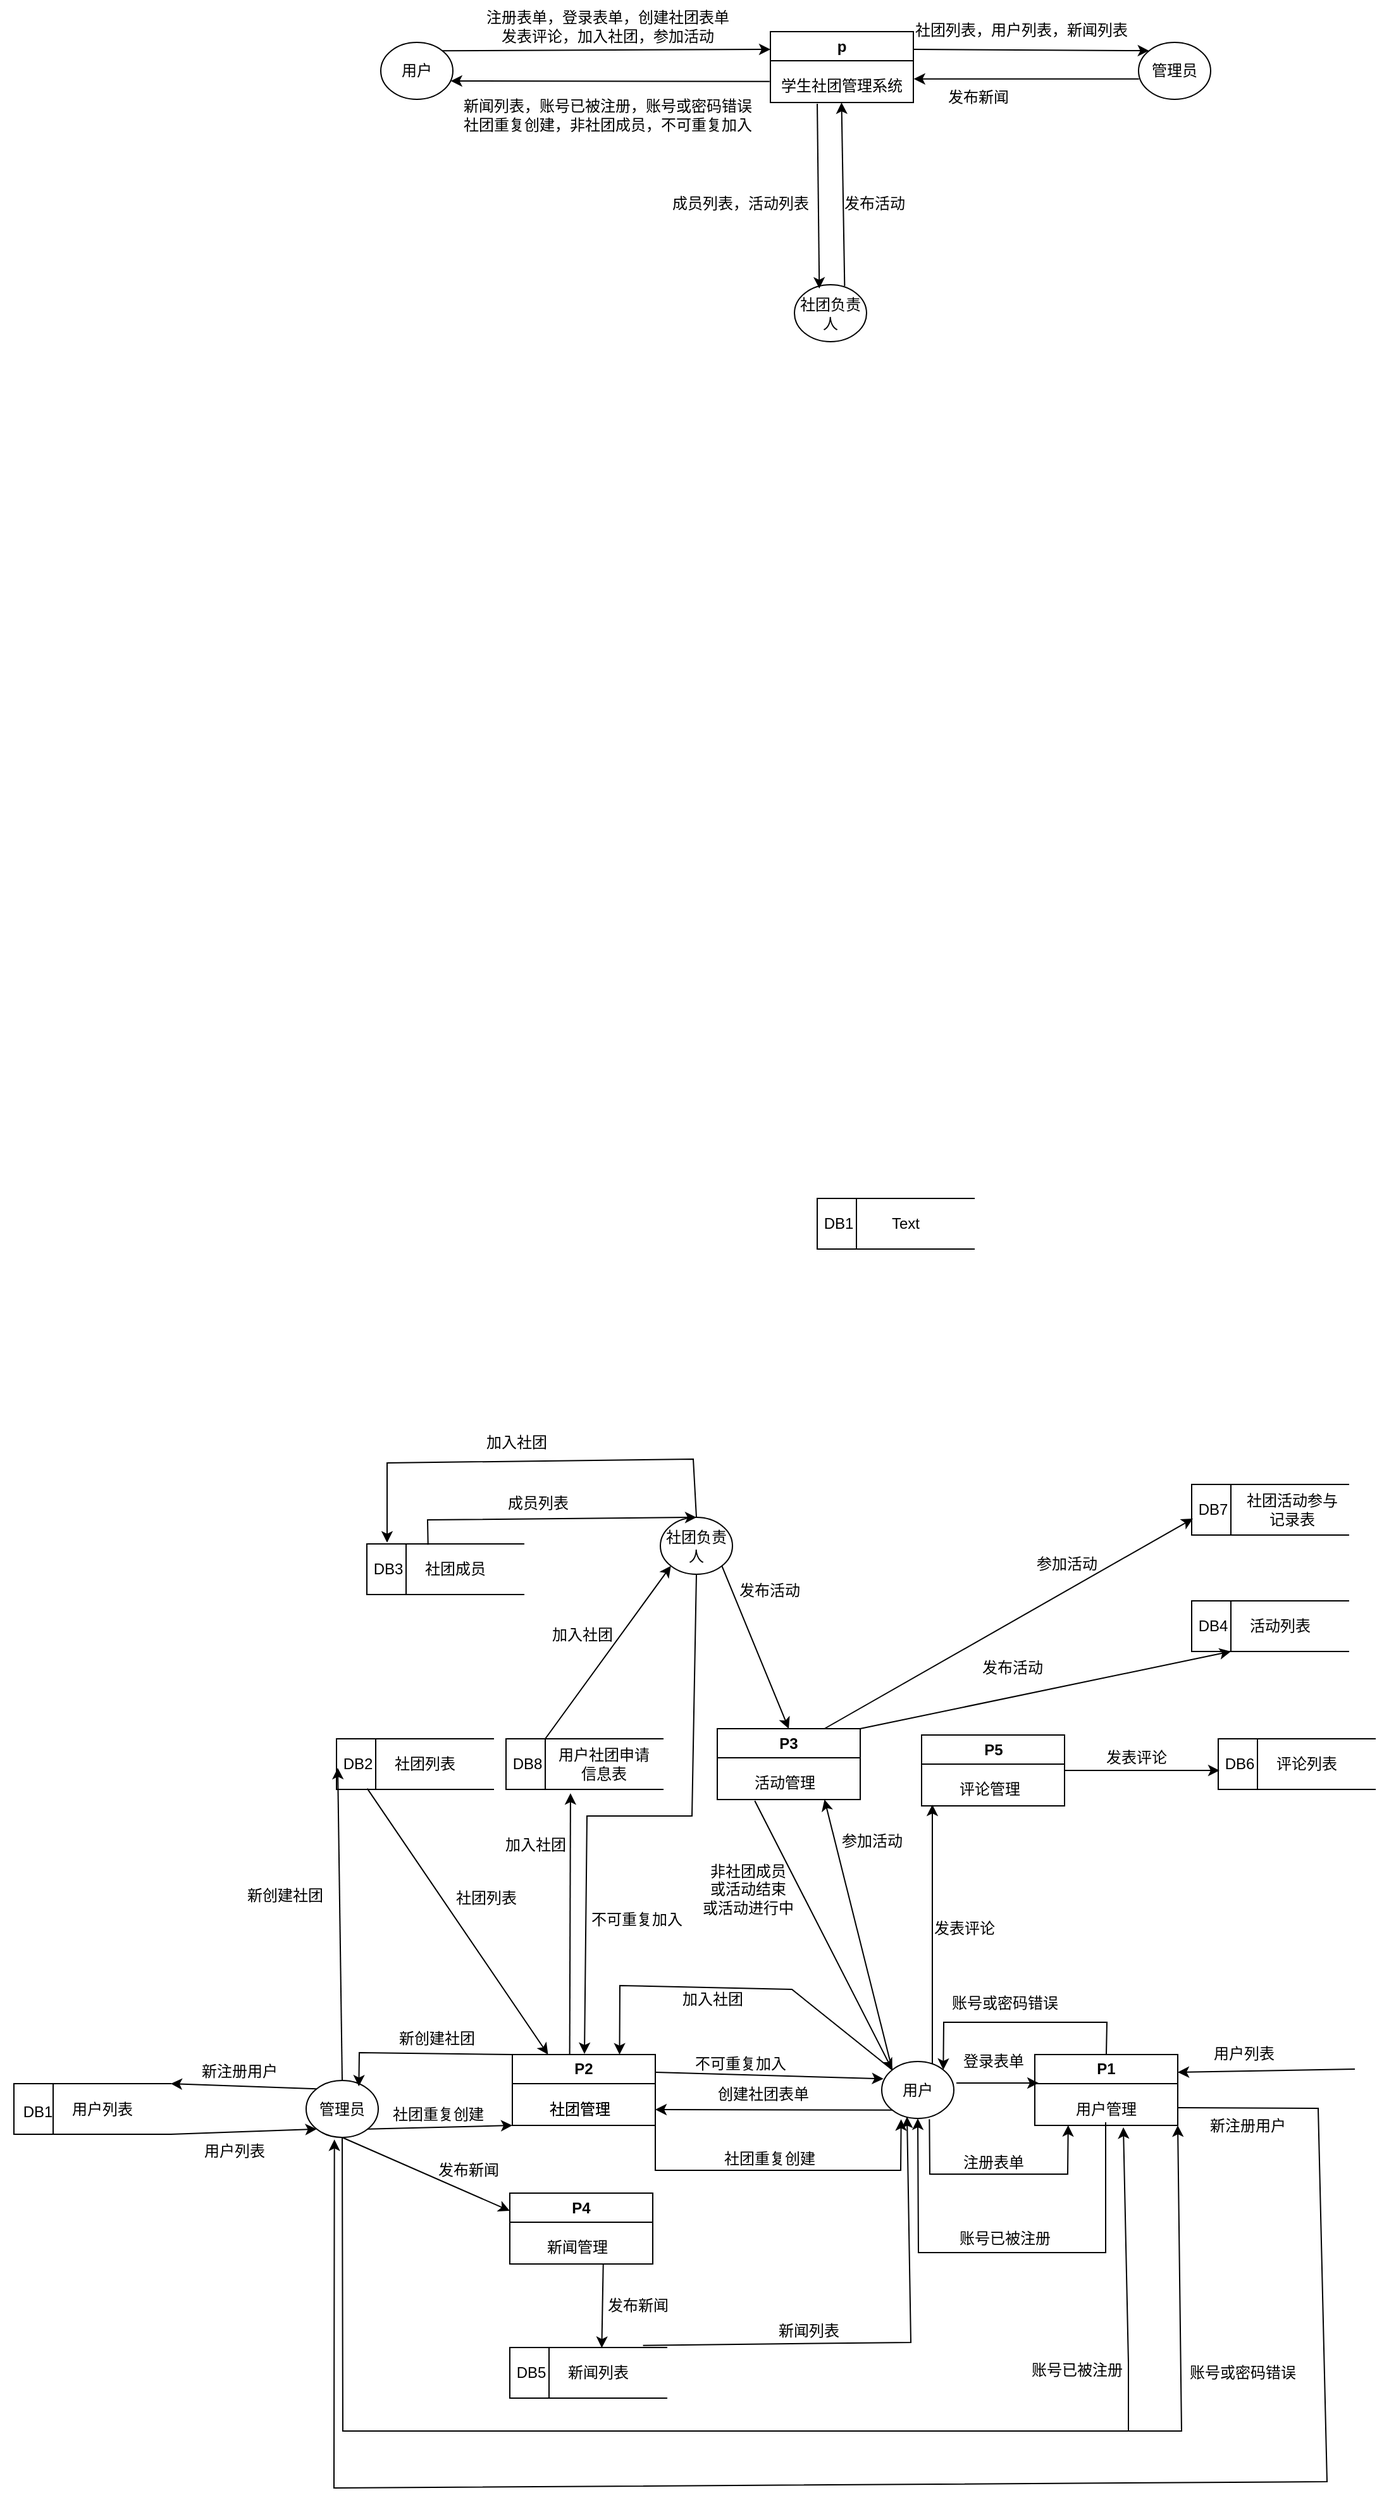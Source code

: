 <mxfile version="21.3.4" type="github">
  <diagram name="第 1 页" id="8ePfgUnNjt7sfL_Q9ex-">
    <mxGraphModel dx="2634" dy="838" grid="0" gridSize="10" guides="1" tooltips="1" connect="1" arrows="1" fold="1" page="0" pageScale="1" pageWidth="827" pageHeight="1169" math="0" shadow="0">
      <root>
        <mxCell id="0" />
        <mxCell id="1" parent="0" />
        <mxCell id="dDw6INjENduWIAmaYxE8-1" value="用户" style="ellipse;whiteSpace=wrap;html=1;" parent="1" vertex="1">
          <mxGeometry x="-936" y="-306.5" width="57" height="45" as="geometry" />
        </mxCell>
        <mxCell id="dDw6INjENduWIAmaYxE8-3" value="管理员" style="ellipse;whiteSpace=wrap;html=1;" parent="1" vertex="1">
          <mxGeometry x="-337" y="-306.5" width="57" height="45" as="geometry" />
        </mxCell>
        <mxCell id="dDw6INjENduWIAmaYxE8-4" value="社团负责人" style="ellipse;whiteSpace=wrap;html=1;" parent="1" vertex="1">
          <mxGeometry x="-609" y="-115" width="57" height="45" as="geometry" />
        </mxCell>
        <mxCell id="dDw6INjENduWIAmaYxE8-5" value="p" style="swimlane;whiteSpace=wrap;html=1;" parent="1" vertex="1">
          <mxGeometry x="-628" y="-315" width="113" height="56" as="geometry">
            <mxRectangle x="-682" y="-312" width="137" height="26" as="alternateBounds" />
          </mxGeometry>
        </mxCell>
        <mxCell id="dDw6INjENduWIAmaYxE8-7" value="学生社团管理系统" style="text;html=1;align=center;verticalAlign=middle;resizable=0;points=[];autosize=1;strokeColor=none;fillColor=none;" parent="dDw6INjENduWIAmaYxE8-5" vertex="1">
          <mxGeometry x="-1" y="30" width="114" height="26" as="geometry" />
        </mxCell>
        <mxCell id="dDw6INjENduWIAmaYxE8-8" value="" style="endArrow=classic;html=1;rounded=0;exitX=1;exitY=0;exitDx=0;exitDy=0;entryX=0;entryY=0.25;entryDx=0;entryDy=0;" parent="1" source="dDw6INjENduWIAmaYxE8-1" target="dDw6INjENduWIAmaYxE8-5" edge="1">
          <mxGeometry width="50" height="50" relative="1" as="geometry">
            <mxPoint x="-879" y="-296" as="sourcePoint" />
            <mxPoint x="-682" y="-296" as="targetPoint" />
          </mxGeometry>
        </mxCell>
        <mxCell id="dDw6INjENduWIAmaYxE8-9" value="注册表单，登录表单，创建社团表单&lt;br&gt;发表评论，加入社团，参加活动" style="text;html=1;align=center;verticalAlign=middle;resizable=0;points=[];autosize=1;strokeColor=none;fillColor=none;" parent="1" vertex="1">
          <mxGeometry x="-862" y="-340" width="210" height="41" as="geometry" />
        </mxCell>
        <mxCell id="dDw6INjENduWIAmaYxE8-10" value="" style="endArrow=classic;html=1;rounded=0;exitX=0.003;exitY=0.359;exitDx=0;exitDy=0;exitPerimeter=0;entryX=0.971;entryY=0.678;entryDx=0;entryDy=0;entryPerimeter=0;" parent="1" source="dDw6INjENduWIAmaYxE8-7" target="dDw6INjENduWIAmaYxE8-1" edge="1">
          <mxGeometry width="50" height="50" relative="1" as="geometry">
            <mxPoint x="-919" y="-170" as="sourcePoint" />
            <mxPoint x="-869" y="-220" as="targetPoint" />
          </mxGeometry>
        </mxCell>
        <mxCell id="dDw6INjENduWIAmaYxE8-11" value="新闻列表，账号已被注册，账号或密码错误&lt;br&gt;社团重复创建，非社团成员，不可重复加入" style="text;html=1;align=center;verticalAlign=middle;resizable=0;points=[];autosize=1;strokeColor=none;fillColor=none;" parent="1" vertex="1">
          <mxGeometry x="-880" y="-270" width="246" height="41" as="geometry" />
        </mxCell>
        <mxCell id="dDw6INjENduWIAmaYxE8-12" value="" style="endArrow=classic;html=1;rounded=0;exitX=1;exitY=0.25;exitDx=0;exitDy=0;entryX=0;entryY=0;entryDx=0;entryDy=0;" parent="1" source="dDw6INjENduWIAmaYxE8-5" target="dDw6INjENduWIAmaYxE8-3" edge="1">
          <mxGeometry width="50" height="50" relative="1" as="geometry">
            <mxPoint x="-807" y="-114" as="sourcePoint" />
            <mxPoint x="-757" y="-164" as="targetPoint" />
          </mxGeometry>
        </mxCell>
        <mxCell id="dDw6INjENduWIAmaYxE8-13" value="社团列表，用户列表，新闻列表" style="text;html=1;align=center;verticalAlign=middle;resizable=0;points=[];autosize=1;strokeColor=none;fillColor=none;" parent="1" vertex="1">
          <mxGeometry x="-523" y="-329" width="186" height="26" as="geometry" />
        </mxCell>
        <mxCell id="dDw6INjENduWIAmaYxE8-14" value="" style="endArrow=classic;html=1;rounded=0;exitX=0.006;exitY=0.707;exitDx=0;exitDy=0;entryX=1.003;entryY=0.397;entryDx=0;entryDy=0;entryPerimeter=0;exitPerimeter=0;" parent="1" edge="1">
          <mxGeometry width="50" height="50" relative="1" as="geometry">
            <mxPoint x="-336.658" y="-277.685" as="sourcePoint" />
            <mxPoint x="-514.658" y="-277.678" as="targetPoint" />
          </mxGeometry>
        </mxCell>
        <mxCell id="dDw6INjENduWIAmaYxE8-15" value="发布新闻" style="text;html=1;align=center;verticalAlign=middle;resizable=0;points=[];autosize=1;strokeColor=none;fillColor=none;" parent="1" vertex="1">
          <mxGeometry x="-497" y="-276" width="66" height="26" as="geometry" />
        </mxCell>
        <mxCell id="dDw6INjENduWIAmaYxE8-16" value="" style="endArrow=classic;html=1;rounded=0;exitX=0.237;exitY=1.038;exitDx=0;exitDy=0;exitPerimeter=0;entryX=0.345;entryY=0.067;entryDx=0;entryDy=0;entryPerimeter=0;" parent="1" target="dDw6INjENduWIAmaYxE8-4" edge="1">
          <mxGeometry width="50" height="50" relative="1" as="geometry">
            <mxPoint x="-590.982" y="-258.012" as="sourcePoint" />
            <mxPoint x="-591" y="-117" as="targetPoint" />
          </mxGeometry>
        </mxCell>
        <mxCell id="dDw6INjENduWIAmaYxE8-17" value="成员列表，活动列表" style="text;html=1;align=center;verticalAlign=middle;resizable=0;points=[];autosize=1;strokeColor=none;fillColor=none;" parent="1" vertex="1">
          <mxGeometry x="-715" y="-192" width="126" height="26" as="geometry" />
        </mxCell>
        <mxCell id="dDw6INjENduWIAmaYxE8-18" value="" style="endArrow=classic;html=1;rounded=0;exitX=0.696;exitY=0.022;exitDx=0;exitDy=0;exitPerimeter=0;" parent="1" source="dDw6INjENduWIAmaYxE8-4" target="dDw6INjENduWIAmaYxE8-7" edge="1">
          <mxGeometry width="50" height="50" relative="1" as="geometry">
            <mxPoint x="-554" y="-124" as="sourcePoint" />
            <mxPoint x="-504" y="-174" as="targetPoint" />
          </mxGeometry>
        </mxCell>
        <mxCell id="dDw6INjENduWIAmaYxE8-19" value="发布活动" style="text;html=1;align=center;verticalAlign=middle;resizable=0;points=[];autosize=1;strokeColor=none;fillColor=none;" parent="1" vertex="1">
          <mxGeometry x="-579" y="-192" width="66" height="26" as="geometry" />
        </mxCell>
        <mxCell id="dDw6INjENduWIAmaYxE8-20" value="用户" style="ellipse;whiteSpace=wrap;html=1;" parent="1" vertex="1">
          <mxGeometry x="-540" y="1289" width="57" height="45" as="geometry" />
        </mxCell>
        <mxCell id="dDw6INjENduWIAmaYxE8-21" value="P1" style="swimlane;whiteSpace=wrap;html=1;" parent="1" vertex="1">
          <mxGeometry x="-419" y="1283.5" width="113" height="56" as="geometry">
            <mxRectangle x="-682" y="-312" width="137" height="26" as="alternateBounds" />
          </mxGeometry>
        </mxCell>
        <mxCell id="dDw6INjENduWIAmaYxE8-22" value="用户管理" style="text;html=1;align=center;verticalAlign=middle;resizable=0;points=[];autosize=1;strokeColor=none;fillColor=none;" parent="dDw6INjENduWIAmaYxE8-21" vertex="1">
          <mxGeometry x="23" y="30" width="66" height="26" as="geometry" />
        </mxCell>
        <mxCell id="dDw6INjENduWIAmaYxE8-25" value="" style="endArrow=classic;html=1;rounded=0;entryX=0.027;entryY=0.402;entryDx=0;entryDy=0;entryPerimeter=0;" parent="1" target="dDw6INjENduWIAmaYxE8-21" edge="1">
          <mxGeometry width="50" height="50" relative="1" as="geometry">
            <mxPoint x="-481" y="1306" as="sourcePoint" />
            <mxPoint x="-453" y="1314" as="targetPoint" />
            <Array as="points" />
          </mxGeometry>
        </mxCell>
        <mxCell id="dDw6INjENduWIAmaYxE8-26" value="登录表单" style="text;html=1;align=center;verticalAlign=middle;resizable=0;points=[];autosize=1;strokeColor=none;fillColor=none;" parent="1" vertex="1">
          <mxGeometry x="-485" y="1276" width="66" height="26" as="geometry" />
        </mxCell>
        <mxCell id="dDw6INjENduWIAmaYxE8-27" value="" style="endArrow=classic;html=1;rounded=0;exitX=0.661;exitY=1.015;exitDx=0;exitDy=0;exitPerimeter=0;entryX=0.051;entryY=0.994;entryDx=0;entryDy=0;entryPerimeter=0;" parent="1" source="dDw6INjENduWIAmaYxE8-20" target="dDw6INjENduWIAmaYxE8-22" edge="1">
          <mxGeometry width="50" height="50" relative="1" as="geometry">
            <mxPoint x="-666" y="1457" as="sourcePoint" />
            <mxPoint x="-616" y="1407" as="targetPoint" />
            <Array as="points">
              <mxPoint x="-502" y="1378" />
              <mxPoint x="-393" y="1378" />
            </Array>
          </mxGeometry>
        </mxCell>
        <mxCell id="dDw6INjENduWIAmaYxE8-28" value="注册表单" style="text;html=1;align=center;verticalAlign=middle;resizable=0;points=[];autosize=1;strokeColor=none;fillColor=none;" parent="1" vertex="1">
          <mxGeometry x="-485" y="1356" width="66" height="26" as="geometry" />
        </mxCell>
        <mxCell id="dDw6INjENduWIAmaYxE8-30" value="管理员" style="ellipse;whiteSpace=wrap;html=1;" parent="1" vertex="1">
          <mxGeometry x="-995" y="1304" width="57" height="45" as="geometry" />
        </mxCell>
        <mxCell id="dDw6INjENduWIAmaYxE8-31" value="" style="endArrow=classic;html=1;rounded=0;exitX=0.5;exitY=0;exitDx=0;exitDy=0;entryX=1;entryY=0;entryDx=0;entryDy=0;" parent="1" source="dDw6INjENduWIAmaYxE8-21" target="dDw6INjENduWIAmaYxE8-20" edge="1">
          <mxGeometry width="50" height="50" relative="1" as="geometry">
            <mxPoint x="-569" y="1492" as="sourcePoint" />
            <mxPoint x="-362.496" y="1203" as="targetPoint" />
            <Array as="points">
              <mxPoint x="-362" y="1258" />
              <mxPoint x="-491" y="1258" />
            </Array>
          </mxGeometry>
        </mxCell>
        <mxCell id="dDw6INjENduWIAmaYxE8-46" value="" style="shape=partialRectangle;whiteSpace=wrap;html=1;left=0;right=0;fillColor=none;" parent="1" vertex="1">
          <mxGeometry x="-591" y="607" width="124" height="40" as="geometry" />
        </mxCell>
        <mxCell id="dDw6INjENduWIAmaYxE8-47" value="" style="endArrow=none;html=1;rounded=0;entryX=0;entryY=0;entryDx=0;entryDy=0;exitX=0;exitY=1;exitDx=0;exitDy=0;" parent="1" source="dDw6INjENduWIAmaYxE8-46" target="dDw6INjENduWIAmaYxE8-46" edge="1">
          <mxGeometry width="50" height="50" relative="1" as="geometry">
            <mxPoint x="-643" y="666" as="sourcePoint" />
            <mxPoint x="-593" y="616" as="targetPoint" />
          </mxGeometry>
        </mxCell>
        <mxCell id="dDw6INjENduWIAmaYxE8-48" value="" style="endArrow=none;html=1;rounded=0;exitX=0.25;exitY=0;exitDx=0;exitDy=0;entryX=0.25;entryY=1;entryDx=0;entryDy=0;" parent="1" source="dDw6INjENduWIAmaYxE8-46" target="dDw6INjENduWIAmaYxE8-46" edge="1">
          <mxGeometry width="50" height="50" relative="1" as="geometry">
            <mxPoint x="-601" y="729" as="sourcePoint" />
            <mxPoint x="-551" y="679" as="targetPoint" />
          </mxGeometry>
        </mxCell>
        <mxCell id="dDw6INjENduWIAmaYxE8-49" value="DB1" style="text;html=1;strokeColor=none;fillColor=none;align=center;verticalAlign=middle;whiteSpace=wrap;rounded=0;" parent="1" vertex="1">
          <mxGeometry x="-604" y="612" width="60" height="30" as="geometry" />
        </mxCell>
        <mxCell id="dDw6INjENduWIAmaYxE8-50" value="Text" style="text;html=1;strokeColor=none;fillColor=none;align=center;verticalAlign=middle;whiteSpace=wrap;rounded=0;" parent="1" vertex="1">
          <mxGeometry x="-551" y="612" width="60" height="30" as="geometry" />
        </mxCell>
        <mxCell id="dDw6INjENduWIAmaYxE8-58" value="" style="endArrow=classic;html=1;rounded=0;entryX=0.5;entryY=1;entryDx=0;entryDy=0;" parent="1" target="dDw6INjENduWIAmaYxE8-20" edge="1">
          <mxGeometry width="50" height="50" relative="1" as="geometry">
            <mxPoint x="-363" y="1337" as="sourcePoint" />
            <mxPoint x="-628" y="1422" as="targetPoint" />
            <Array as="points">
              <mxPoint x="-363" y="1440" />
              <mxPoint x="-511" y="1440" />
            </Array>
          </mxGeometry>
        </mxCell>
        <mxCell id="dDw6INjENduWIAmaYxE8-59" value="社团负责人" style="ellipse;whiteSpace=wrap;html=1;" parent="1" vertex="1">
          <mxGeometry x="-715" y="859" width="57" height="45" as="geometry" />
        </mxCell>
        <mxCell id="dDw6INjENduWIAmaYxE8-60" value="P2" style="swimlane;whiteSpace=wrap;html=1;" parent="1" vertex="1">
          <mxGeometry x="-832" y="1283.5" width="113" height="56" as="geometry">
            <mxRectangle x="-682" y="-312" width="137" height="26" as="alternateBounds" />
          </mxGeometry>
        </mxCell>
        <mxCell id="dDw6INjENduWIAmaYxE8-61" value="社团管理" style="text;html=1;align=center;verticalAlign=middle;resizable=0;points=[];autosize=1;strokeColor=none;fillColor=none;" parent="dDw6INjENduWIAmaYxE8-60" vertex="1">
          <mxGeometry x="20" y="30" width="66" height="26" as="geometry" />
        </mxCell>
        <mxCell id="dDw6INjENduWIAmaYxE8-62" value="" style="endArrow=classic;html=1;rounded=0;exitX=0;exitY=1;exitDx=0;exitDy=0;" parent="1" source="dDw6INjENduWIAmaYxE8-20" edge="1">
          <mxGeometry width="50" height="50" relative="1" as="geometry">
            <mxPoint x="-868" y="1406" as="sourcePoint" />
            <mxPoint x="-719" y="1327" as="targetPoint" />
          </mxGeometry>
        </mxCell>
        <mxCell id="dDw6INjENduWIAmaYxE8-63" value="创建社团表单" style="text;html=1;align=center;verticalAlign=middle;resizable=0;points=[];autosize=1;strokeColor=none;fillColor=none;" parent="1" vertex="1">
          <mxGeometry x="-679" y="1302" width="90" height="26" as="geometry" />
        </mxCell>
        <mxCell id="dDw6INjENduWIAmaYxE8-64" value="" style="endArrow=classic;html=1;rounded=0;exitX=1;exitY=1;exitDx=0;exitDy=0;entryX=0.269;entryY=1.015;entryDx=0;entryDy=0;entryPerimeter=0;" parent="1" source="dDw6INjENduWIAmaYxE8-60" target="dDw6INjENduWIAmaYxE8-20" edge="1">
          <mxGeometry width="50" height="50" relative="1" as="geometry">
            <mxPoint x="-928" y="1413" as="sourcePoint" />
            <mxPoint x="-878" y="1363" as="targetPoint" />
            <Array as="points">
              <mxPoint x="-719" y="1375" />
              <mxPoint x="-525" y="1375" />
            </Array>
          </mxGeometry>
        </mxCell>
        <mxCell id="dDw6INjENduWIAmaYxE8-65" value="社团重复创建" style="text;html=1;align=center;verticalAlign=middle;resizable=0;points=[];autosize=1;strokeColor=none;fillColor=none;" parent="1" vertex="1">
          <mxGeometry x="-674" y="1353" width="90" height="26" as="geometry" />
        </mxCell>
        <mxCell id="dDw6INjENduWIAmaYxE8-66" value="账号或密码错误" style="text;html=1;align=center;verticalAlign=middle;resizable=0;points=[];autosize=1;strokeColor=none;fillColor=none;" parent="1" vertex="1">
          <mxGeometry x="-494" y="1230" width="102" height="26" as="geometry" />
        </mxCell>
        <mxCell id="dDw6INjENduWIAmaYxE8-69" value="账号已被注册" style="text;html=1;align=center;verticalAlign=middle;resizable=0;points=[];autosize=1;strokeColor=none;fillColor=none;" parent="1" vertex="1">
          <mxGeometry x="-488" y="1416" width="90" height="26" as="geometry" />
        </mxCell>
        <mxCell id="dDw6INjENduWIAmaYxE8-72" value="" style="shape=partialRectangle;whiteSpace=wrap;html=1;left=0;right=0;fillColor=none;" parent="1" vertex="1">
          <mxGeometry x="-1226" y="1306.5" width="124" height="40" as="geometry" />
        </mxCell>
        <mxCell id="dDw6INjENduWIAmaYxE8-73" value="" style="endArrow=none;html=1;rounded=0;entryX=0;entryY=0;entryDx=0;entryDy=0;exitX=0;exitY=1;exitDx=0;exitDy=0;" parent="1" source="dDw6INjENduWIAmaYxE8-72" target="dDw6INjENduWIAmaYxE8-72" edge="1">
          <mxGeometry width="50" height="50" relative="1" as="geometry">
            <mxPoint x="-1278" y="1365.5" as="sourcePoint" />
            <mxPoint x="-1228" y="1315.5" as="targetPoint" />
          </mxGeometry>
        </mxCell>
        <mxCell id="dDw6INjENduWIAmaYxE8-74" value="" style="endArrow=none;html=1;rounded=0;exitX=0.25;exitY=0;exitDx=0;exitDy=0;entryX=0.25;entryY=1;entryDx=0;entryDy=0;" parent="1" source="dDw6INjENduWIAmaYxE8-72" target="dDw6INjENduWIAmaYxE8-72" edge="1">
          <mxGeometry width="50" height="50" relative="1" as="geometry">
            <mxPoint x="-1236" y="1428.5" as="sourcePoint" />
            <mxPoint x="-1186" y="1378.5" as="targetPoint" />
          </mxGeometry>
        </mxCell>
        <mxCell id="dDw6INjENduWIAmaYxE8-75" value="DB1" style="text;html=1;strokeColor=none;fillColor=none;align=center;verticalAlign=middle;whiteSpace=wrap;rounded=0;" parent="1" vertex="1">
          <mxGeometry x="-1237" y="1314" width="60" height="30" as="geometry" />
        </mxCell>
        <mxCell id="dDw6INjENduWIAmaYxE8-76" value="用户列表" style="text;html=1;strokeColor=none;fillColor=none;align=center;verticalAlign=middle;whiteSpace=wrap;rounded=0;" parent="1" vertex="1">
          <mxGeometry x="-1186" y="1311.5" width="60" height="30" as="geometry" />
        </mxCell>
        <mxCell id="dDw6INjENduWIAmaYxE8-77" value="" style="endArrow=classic;html=1;rounded=0;exitX=1;exitY=0.75;exitDx=0;exitDy=0;entryX=0.392;entryY=1.037;entryDx=0;entryDy=0;entryPerimeter=0;" parent="1" edge="1" target="dDw6INjENduWIAmaYxE8-30" source="dDw6INjENduWIAmaYxE8-21">
          <mxGeometry width="50" height="50" relative="1" as="geometry">
            <mxPoint x="-306" y="1297.5" as="sourcePoint" />
            <mxPoint x="-1184" y="1621" as="targetPoint" />
            <Array as="points">
              <mxPoint x="-195" y="1326" />
              <mxPoint x="-188" y="1621" />
              <mxPoint x="-973" y="1626" />
            </Array>
          </mxGeometry>
        </mxCell>
        <mxCell id="dDw6INjENduWIAmaYxE8-78" value="新注册用户" style="text;html=1;align=center;verticalAlign=middle;resizable=0;points=[];autosize=1;strokeColor=none;fillColor=none;" parent="1" vertex="1">
          <mxGeometry x="-290" y="1327" width="78" height="26" as="geometry" />
        </mxCell>
        <mxCell id="dDw6INjENduWIAmaYxE8-79" value="" style="endArrow=classic;html=1;rounded=0;entryX=1;entryY=0.25;entryDx=0;entryDy=0;" parent="1" edge="1" target="dDw6INjENduWIAmaYxE8-21">
          <mxGeometry width="50" height="50" relative="1" as="geometry">
            <mxPoint x="-166" y="1295" as="sourcePoint" />
            <mxPoint x="-302" y="1286.5" as="targetPoint" />
          </mxGeometry>
        </mxCell>
        <mxCell id="dDw6INjENduWIAmaYxE8-80" value="用户列表" style="text;html=1;align=center;verticalAlign=middle;resizable=0;points=[];autosize=1;strokeColor=none;fillColor=none;" parent="1" vertex="1">
          <mxGeometry x="-287" y="1270" width="66" height="26" as="geometry" />
        </mxCell>
        <mxCell id="dDw6INjENduWIAmaYxE8-81" value="" style="shape=partialRectangle;whiteSpace=wrap;html=1;left=0;right=0;fillColor=none;" parent="1" vertex="1">
          <mxGeometry x="-971" y="1034" width="124" height="40" as="geometry" />
        </mxCell>
        <mxCell id="dDw6INjENduWIAmaYxE8-82" value="" style="endArrow=none;html=1;rounded=0;entryX=0;entryY=0;entryDx=0;entryDy=0;exitX=0;exitY=1;exitDx=0;exitDy=0;" parent="1" source="dDw6INjENduWIAmaYxE8-81" target="dDw6INjENduWIAmaYxE8-81" edge="1">
          <mxGeometry width="50" height="50" relative="1" as="geometry">
            <mxPoint x="-1023" y="1093" as="sourcePoint" />
            <mxPoint x="-973" y="1043" as="targetPoint" />
          </mxGeometry>
        </mxCell>
        <mxCell id="dDw6INjENduWIAmaYxE8-83" value="" style="endArrow=none;html=1;rounded=0;exitX=0.25;exitY=0;exitDx=0;exitDy=0;entryX=0.25;entryY=1;entryDx=0;entryDy=0;" parent="1" source="dDw6INjENduWIAmaYxE8-81" target="dDw6INjENduWIAmaYxE8-81" edge="1">
          <mxGeometry width="50" height="50" relative="1" as="geometry">
            <mxPoint x="-981" y="1156" as="sourcePoint" />
            <mxPoint x="-931" y="1106" as="targetPoint" />
          </mxGeometry>
        </mxCell>
        <mxCell id="dDw6INjENduWIAmaYxE8-84" value="DB2" style="text;html=1;strokeColor=none;fillColor=none;align=center;verticalAlign=middle;whiteSpace=wrap;rounded=0;" parent="1" vertex="1">
          <mxGeometry x="-984" y="1039" width="60" height="30" as="geometry" />
        </mxCell>
        <mxCell id="dDw6INjENduWIAmaYxE8-85" value="社团列表" style="text;html=1;strokeColor=none;fillColor=none;align=center;verticalAlign=middle;whiteSpace=wrap;rounded=0;" parent="1" vertex="1">
          <mxGeometry x="-931" y="1039" width="60" height="30" as="geometry" />
        </mxCell>
        <mxCell id="dDw6INjENduWIAmaYxE8-88" value="" style="endArrow=classic;html=1;rounded=0;exitX=0.196;exitY=0.983;exitDx=0;exitDy=0;exitPerimeter=0;entryX=0.25;entryY=0;entryDx=0;entryDy=0;" parent="1" source="dDw6INjENduWIAmaYxE8-81" target="dDw6INjENduWIAmaYxE8-60" edge="1">
          <mxGeometry width="50" height="50" relative="1" as="geometry">
            <mxPoint x="-920" y="1236" as="sourcePoint" />
            <mxPoint x="-870" y="1186" as="targetPoint" />
          </mxGeometry>
        </mxCell>
        <mxCell id="dDw6INjENduWIAmaYxE8-89" value="社团列表" style="text;html=1;align=center;verticalAlign=middle;resizable=0;points=[];autosize=1;strokeColor=none;fillColor=none;" parent="1" vertex="1">
          <mxGeometry x="-886" y="1147" width="66" height="26" as="geometry" />
        </mxCell>
        <mxCell id="dDw6INjENduWIAmaYxE8-90" value="" style="endArrow=classic;html=1;rounded=0;exitX=0;exitY=0;exitDx=0;exitDy=0;entryX=0.75;entryY=0;entryDx=0;entryDy=0;" parent="1" source="dDw6INjENduWIAmaYxE8-20" target="dDw6INjENduWIAmaYxE8-60" edge="1">
          <mxGeometry width="50" height="50" relative="1" as="geometry">
            <mxPoint x="-580" y="1208" as="sourcePoint" />
            <mxPoint x="-625" y="1178" as="targetPoint" />
            <Array as="points">
              <mxPoint x="-611" y="1232" />
              <mxPoint x="-747" y="1229" />
            </Array>
          </mxGeometry>
        </mxCell>
        <mxCell id="dDw6INjENduWIAmaYxE8-91" value="加入社团" style="text;html=1;align=center;verticalAlign=middle;resizable=0;points=[];autosize=1;strokeColor=none;fillColor=none;" parent="1" vertex="1">
          <mxGeometry x="-707" y="1227" width="66" height="26" as="geometry" />
        </mxCell>
        <mxCell id="dDw6INjENduWIAmaYxE8-92" value="" style="endArrow=classic;html=1;rounded=0;exitX=1;exitY=0.25;exitDx=0;exitDy=0;entryX=0.023;entryY=0.304;entryDx=0;entryDy=0;entryPerimeter=0;" parent="1" source="dDw6INjENduWIAmaYxE8-60" target="dDw6INjENduWIAmaYxE8-20" edge="1">
          <mxGeometry width="50" height="50" relative="1" as="geometry">
            <mxPoint x="-606" y="1202" as="sourcePoint" />
            <mxPoint x="-556" y="1152" as="targetPoint" />
          </mxGeometry>
        </mxCell>
        <mxCell id="dDw6INjENduWIAmaYxE8-93" value="不可重复加入" style="text;html=1;align=center;verticalAlign=middle;resizable=0;points=[];autosize=1;strokeColor=none;fillColor=none;" parent="1" vertex="1">
          <mxGeometry x="-697" y="1278" width="90" height="26" as="geometry" />
        </mxCell>
        <mxCell id="dDw6INjENduWIAmaYxE8-94" value="P3" style="swimlane;whiteSpace=wrap;html=1;" parent="1" vertex="1">
          <mxGeometry x="-670" y="1026" width="113" height="56" as="geometry">
            <mxRectangle x="-682" y="-312" width="137" height="26" as="alternateBounds" />
          </mxGeometry>
        </mxCell>
        <mxCell id="dDw6INjENduWIAmaYxE8-95" value="活动管理" style="text;html=1;align=center;verticalAlign=middle;resizable=0;points=[];autosize=1;strokeColor=none;fillColor=none;" parent="dDw6INjENduWIAmaYxE8-94" vertex="1">
          <mxGeometry x="20" y="30" width="66" height="26" as="geometry" />
        </mxCell>
        <mxCell id="dDw6INjENduWIAmaYxE8-96" value="" style="endArrow=classic;html=1;rounded=0;exitX=0;exitY=0;exitDx=0;exitDy=0;entryX=0.75;entryY=1;entryDx=0;entryDy=0;" parent="1" source="dDw6INjENduWIAmaYxE8-20" target="dDw6INjENduWIAmaYxE8-94" edge="1">
          <mxGeometry width="50" height="50" relative="1" as="geometry">
            <mxPoint x="-425" y="1149" as="sourcePoint" />
            <mxPoint x="-375" y="1099" as="targetPoint" />
          </mxGeometry>
        </mxCell>
        <mxCell id="dDw6INjENduWIAmaYxE8-97" value="参加活动" style="text;html=1;align=center;verticalAlign=middle;resizable=0;points=[];autosize=1;strokeColor=none;fillColor=none;" parent="1" vertex="1">
          <mxGeometry x="-581" y="1102" width="66" height="26" as="geometry" />
        </mxCell>
        <mxCell id="dDw6INjENduWIAmaYxE8-98" value="" style="endArrow=classic;html=1;rounded=0;exitX=0.146;exitY=1.038;exitDx=0;exitDy=0;exitPerimeter=0;entryX=0;entryY=0;entryDx=0;entryDy=0;" parent="1" source="dDw6INjENduWIAmaYxE8-95" target="dDw6INjENduWIAmaYxE8-20" edge="1">
          <mxGeometry width="50" height="50" relative="1" as="geometry">
            <mxPoint x="-380" y="1103" as="sourcePoint" />
            <mxPoint x="-330" y="1053" as="targetPoint" />
          </mxGeometry>
        </mxCell>
        <mxCell id="dDw6INjENduWIAmaYxE8-99" value="非社团成员&lt;br&gt;或活动结束&lt;br&gt;或活动进行中" style="text;html=1;align=center;verticalAlign=middle;resizable=0;points=[];autosize=1;strokeColor=none;fillColor=none;" parent="1" vertex="1">
          <mxGeometry x="-691" y="1125" width="90" height="55" as="geometry" />
        </mxCell>
        <mxCell id="dDw6INjENduWIAmaYxE8-100" value="" style="endArrow=classic;html=1;rounded=0;exitX=1;exitY=1;exitDx=0;exitDy=0;entryX=0.5;entryY=0;entryDx=0;entryDy=0;" parent="1" source="dDw6INjENduWIAmaYxE8-59" target="dDw6INjENduWIAmaYxE8-94" edge="1">
          <mxGeometry width="50" height="50" relative="1" as="geometry">
            <mxPoint x="-533" y="982" as="sourcePoint" />
            <mxPoint x="-483" y="932" as="targetPoint" />
          </mxGeometry>
        </mxCell>
        <mxCell id="dDw6INjENduWIAmaYxE8-101" value="发布活动" style="text;html=1;align=center;verticalAlign=middle;resizable=0;points=[];autosize=1;strokeColor=none;fillColor=none;" parent="1" vertex="1">
          <mxGeometry x="-662" y="904" width="66" height="26" as="geometry" />
        </mxCell>
        <mxCell id="dDw6INjENduWIAmaYxE8-104" value="" style="shape=partialRectangle;whiteSpace=wrap;html=1;left=0;right=0;fillColor=none;" parent="1" vertex="1">
          <mxGeometry x="-947" y="880" width="124" height="40" as="geometry" />
        </mxCell>
        <mxCell id="dDw6INjENduWIAmaYxE8-105" value="" style="endArrow=none;html=1;rounded=0;entryX=0;entryY=0;entryDx=0;entryDy=0;exitX=0;exitY=1;exitDx=0;exitDy=0;" parent="1" source="dDw6INjENduWIAmaYxE8-104" target="dDw6INjENduWIAmaYxE8-104" edge="1">
          <mxGeometry width="50" height="50" relative="1" as="geometry">
            <mxPoint x="-999" y="939" as="sourcePoint" />
            <mxPoint x="-949" y="889" as="targetPoint" />
          </mxGeometry>
        </mxCell>
        <mxCell id="dDw6INjENduWIAmaYxE8-106" value="" style="endArrow=none;html=1;rounded=0;exitX=0.25;exitY=0;exitDx=0;exitDy=0;entryX=0.25;entryY=1;entryDx=0;entryDy=0;" parent="1" source="dDw6INjENduWIAmaYxE8-104" target="dDw6INjENduWIAmaYxE8-104" edge="1">
          <mxGeometry width="50" height="50" relative="1" as="geometry">
            <mxPoint x="-957" y="1002" as="sourcePoint" />
            <mxPoint x="-907" y="952" as="targetPoint" />
          </mxGeometry>
        </mxCell>
        <mxCell id="dDw6INjENduWIAmaYxE8-107" value="DB3" style="text;html=1;strokeColor=none;fillColor=none;align=center;verticalAlign=middle;whiteSpace=wrap;rounded=0;" parent="1" vertex="1">
          <mxGeometry x="-960" y="885" width="60" height="30" as="geometry" />
        </mxCell>
        <mxCell id="dDw6INjENduWIAmaYxE8-108" value="社团成员" style="text;html=1;strokeColor=none;fillColor=none;align=center;verticalAlign=middle;whiteSpace=wrap;rounded=0;" parent="1" vertex="1">
          <mxGeometry x="-907" y="885" width="60" height="30" as="geometry" />
        </mxCell>
        <mxCell id="dDw6INjENduWIAmaYxE8-109" value="" style="endArrow=classic;html=1;rounded=0;entryX=0.5;entryY=0;entryDx=0;entryDy=0;exitX=0.39;exitY=0.017;exitDx=0;exitDy=0;exitPerimeter=0;" parent="1" source="dDw6INjENduWIAmaYxE8-104" target="dDw6INjENduWIAmaYxE8-59" edge="1">
          <mxGeometry width="50" height="50" relative="1" as="geometry">
            <mxPoint x="-891" y="877" as="sourcePoint" />
            <mxPoint x="-852" y="970" as="targetPoint" />
            <Array as="points">
              <mxPoint x="-899" y="861" />
            </Array>
          </mxGeometry>
        </mxCell>
        <mxCell id="dDw6INjENduWIAmaYxE8-110" value="成员列表" style="text;html=1;align=center;verticalAlign=middle;resizable=0;points=[];autosize=1;strokeColor=none;fillColor=none;" parent="1" vertex="1">
          <mxGeometry x="-845" y="835" width="66" height="26" as="geometry" />
        </mxCell>
        <mxCell id="dDw6INjENduWIAmaYxE8-111" value="" style="shape=partialRectangle;whiteSpace=wrap;html=1;left=0;right=0;fillColor=none;" parent="1" vertex="1">
          <mxGeometry x="-295" y="925" width="124" height="40" as="geometry" />
        </mxCell>
        <mxCell id="dDw6INjENduWIAmaYxE8-112" value="" style="endArrow=none;html=1;rounded=0;entryX=0;entryY=0;entryDx=0;entryDy=0;exitX=0;exitY=1;exitDx=0;exitDy=0;" parent="1" source="dDw6INjENduWIAmaYxE8-111" target="dDw6INjENduWIAmaYxE8-111" edge="1">
          <mxGeometry width="50" height="50" relative="1" as="geometry">
            <mxPoint x="-347" y="984" as="sourcePoint" />
            <mxPoint x="-297" y="934" as="targetPoint" />
          </mxGeometry>
        </mxCell>
        <mxCell id="dDw6INjENduWIAmaYxE8-113" value="" style="endArrow=none;html=1;rounded=0;exitX=0.25;exitY=0;exitDx=0;exitDy=0;entryX=0.25;entryY=1;entryDx=0;entryDy=0;" parent="1" source="dDw6INjENduWIAmaYxE8-111" target="dDw6INjENduWIAmaYxE8-111" edge="1">
          <mxGeometry width="50" height="50" relative="1" as="geometry">
            <mxPoint x="-305" y="1047" as="sourcePoint" />
            <mxPoint x="-255" y="997" as="targetPoint" />
          </mxGeometry>
        </mxCell>
        <mxCell id="dDw6INjENduWIAmaYxE8-114" value="DB4" style="text;html=1;strokeColor=none;fillColor=none;align=center;verticalAlign=middle;whiteSpace=wrap;rounded=0;" parent="1" vertex="1">
          <mxGeometry x="-308" y="930" width="60" height="30" as="geometry" />
        </mxCell>
        <mxCell id="dDw6INjENduWIAmaYxE8-115" value="活动列表" style="text;html=1;strokeColor=none;fillColor=none;align=center;verticalAlign=middle;whiteSpace=wrap;rounded=0;" parent="1" vertex="1">
          <mxGeometry x="-255" y="930" width="60" height="30" as="geometry" />
        </mxCell>
        <mxCell id="dDw6INjENduWIAmaYxE8-117" value="" style="endArrow=classic;html=1;rounded=0;entryX=0.731;entryY=0.104;entryDx=0;entryDy=0;entryPerimeter=0;exitX=0;exitY=0;exitDx=0;exitDy=0;" parent="1" source="dDw6INjENduWIAmaYxE8-137" target="dDw6INjENduWIAmaYxE8-30" edge="1">
          <mxGeometry width="50" height="50" relative="1" as="geometry">
            <mxPoint x="-837" y="1286" as="sourcePoint" />
            <mxPoint x="-938.001" y="1298.287" as="targetPoint" />
            <Array as="points">
              <mxPoint x="-953" y="1282" />
            </Array>
          </mxGeometry>
        </mxCell>
        <mxCell id="dDw6INjENduWIAmaYxE8-118" value="新创建社团" style="text;html=1;align=center;verticalAlign=middle;resizable=0;points=[];autosize=1;strokeColor=none;fillColor=none;" parent="1" vertex="1">
          <mxGeometry x="-931" y="1257.5" width="78" height="26" as="geometry" />
        </mxCell>
        <mxCell id="dDw6INjENduWIAmaYxE8-119" value="" style="endArrow=classic;html=1;rounded=0;exitX=0.5;exitY=0;exitDx=0;exitDy=0;entryX=0.233;entryY=0.6;entryDx=0;entryDy=0;entryPerimeter=0;" parent="1" source="dDw6INjENduWIAmaYxE8-30" target="dDw6INjENduWIAmaYxE8-84" edge="1">
          <mxGeometry width="50" height="50" relative="1" as="geometry">
            <mxPoint x="-1111" y="1280" as="sourcePoint" />
            <mxPoint x="-1061" y="1230" as="targetPoint" />
            <Array as="points" />
          </mxGeometry>
        </mxCell>
        <mxCell id="dDw6INjENduWIAmaYxE8-120" value="新创建社团" style="text;html=1;align=center;verticalAlign=middle;resizable=0;points=[];autosize=1;strokeColor=none;fillColor=none;" parent="1" vertex="1">
          <mxGeometry x="-1051" y="1145" width="78" height="26" as="geometry" />
        </mxCell>
        <mxCell id="dDw6INjENduWIAmaYxE8-121" value="" style="endArrow=classic;html=1;rounded=0;exitX=0.401;exitY=0.021;exitDx=0;exitDy=0;exitPerimeter=0;entryX=0.411;entryY=1.075;entryDx=0;entryDy=0;entryPerimeter=0;" parent="1" source="dDw6INjENduWIAmaYxE8-137" target="Tcg_gP1--9uaAUproWpJ-8" edge="1">
          <mxGeometry width="50" height="50" relative="1" as="geometry">
            <mxPoint x="-810" y="1176" as="sourcePoint" />
            <mxPoint x="-908" y="995" as="targetPoint" />
            <Array as="points" />
          </mxGeometry>
        </mxCell>
        <mxCell id="dDw6INjENduWIAmaYxE8-122" value="加入社团" style="text;html=1;align=center;verticalAlign=middle;resizable=0;points=[];autosize=1;strokeColor=none;fillColor=none;" parent="1" vertex="1">
          <mxGeometry x="-847" y="1105" width="66" height="26" as="geometry" />
        </mxCell>
        <mxCell id="dDw6INjENduWIAmaYxE8-123" value="" style="endArrow=classic;html=1;rounded=0;exitX=1;exitY=0;exitDx=0;exitDy=0;entryX=0.25;entryY=1;entryDx=0;entryDy=0;" parent="1" source="dDw6INjENduWIAmaYxE8-94" target="dDw6INjENduWIAmaYxE8-111" edge="1">
          <mxGeometry width="50" height="50" relative="1" as="geometry">
            <mxPoint x="-326" y="1044" as="sourcePoint" />
            <mxPoint x="-276" y="994" as="targetPoint" />
          </mxGeometry>
        </mxCell>
        <mxCell id="dDw6INjENduWIAmaYxE8-124" value="" style="endArrow=classic;html=1;rounded=0;exitX=0.5;exitY=1;exitDx=0;exitDy=0;" parent="1" source="dDw6INjENduWIAmaYxE8-59" edge="1">
          <mxGeometry width="50" height="50" relative="1" as="geometry">
            <mxPoint x="-707" y="1066" as="sourcePoint" />
            <mxPoint x="-775" y="1283" as="targetPoint" />
            <Array as="points">
              <mxPoint x="-690" y="1095" />
              <mxPoint x="-773" y="1095" />
            </Array>
          </mxGeometry>
        </mxCell>
        <mxCell id="dDw6INjENduWIAmaYxE8-125" value="不可重复加入" style="text;html=1;align=center;verticalAlign=middle;resizable=0;points=[];autosize=1;strokeColor=none;fillColor=none;" parent="1" vertex="1">
          <mxGeometry x="-779" y="1164" width="90" height="26" as="geometry" />
        </mxCell>
        <mxCell id="dDw6INjENduWIAmaYxE8-126" value="" style="endArrow=classic;html=1;rounded=0;exitX=0.5;exitY=0;exitDx=0;exitDy=0;entryX=0.129;entryY=-0.025;entryDx=0;entryDy=0;entryPerimeter=0;" parent="1" source="dDw6INjENduWIAmaYxE8-59" target="dDw6INjENduWIAmaYxE8-104" edge="1">
          <mxGeometry width="50" height="50" relative="1" as="geometry">
            <mxPoint x="-613" y="832" as="sourcePoint" />
            <mxPoint x="-943" y="811" as="targetPoint" />
            <Array as="points">
              <mxPoint x="-689" y="813" />
              <mxPoint x="-931" y="816" />
            </Array>
          </mxGeometry>
        </mxCell>
        <mxCell id="dDw6INjENduWIAmaYxE8-127" value="加入社团" style="text;html=1;align=center;verticalAlign=middle;resizable=0;points=[];autosize=1;strokeColor=none;fillColor=none;" parent="1" vertex="1">
          <mxGeometry x="-862" y="787" width="66" height="26" as="geometry" />
        </mxCell>
        <mxCell id="dDw6INjENduWIAmaYxE8-129" value="发布活动" style="text;html=1;align=center;verticalAlign=middle;resizable=0;points=[];autosize=1;strokeColor=none;fillColor=none;" parent="1" vertex="1">
          <mxGeometry x="-470" y="965" width="66" height="26" as="geometry" />
        </mxCell>
        <mxCell id="dDw6INjENduWIAmaYxE8-130" value="" style="shape=partialRectangle;whiteSpace=wrap;html=1;left=0;right=0;fillColor=none;" parent="1" vertex="1">
          <mxGeometry x="-834" y="1515" width="124" height="40" as="geometry" />
        </mxCell>
        <mxCell id="dDw6INjENduWIAmaYxE8-131" value="" style="endArrow=none;html=1;rounded=0;entryX=0;entryY=0;entryDx=0;entryDy=0;exitX=0;exitY=1;exitDx=0;exitDy=0;" parent="1" source="dDw6INjENduWIAmaYxE8-130" target="dDw6INjENduWIAmaYxE8-130" edge="1">
          <mxGeometry width="50" height="50" relative="1" as="geometry">
            <mxPoint x="-886" y="1574" as="sourcePoint" />
            <mxPoint x="-836" y="1524" as="targetPoint" />
          </mxGeometry>
        </mxCell>
        <mxCell id="dDw6INjENduWIAmaYxE8-132" value="" style="endArrow=none;html=1;rounded=0;exitX=0.25;exitY=0;exitDx=0;exitDy=0;entryX=0.25;entryY=1;entryDx=0;entryDy=0;" parent="1" source="dDw6INjENduWIAmaYxE8-130" target="dDw6INjENduWIAmaYxE8-130" edge="1">
          <mxGeometry width="50" height="50" relative="1" as="geometry">
            <mxPoint x="-844" y="1637" as="sourcePoint" />
            <mxPoint x="-794" y="1587" as="targetPoint" />
          </mxGeometry>
        </mxCell>
        <mxCell id="dDw6INjENduWIAmaYxE8-133" value="DB5" style="text;html=1;strokeColor=none;fillColor=none;align=center;verticalAlign=middle;whiteSpace=wrap;rounded=0;" parent="1" vertex="1">
          <mxGeometry x="-847" y="1520" width="60" height="30" as="geometry" />
        </mxCell>
        <mxCell id="dDw6INjENduWIAmaYxE8-134" value="新闻列表" style="text;html=1;strokeColor=none;fillColor=none;align=center;verticalAlign=middle;whiteSpace=wrap;rounded=0;" parent="1" vertex="1">
          <mxGeometry x="-794" y="1520" width="60" height="30" as="geometry" />
        </mxCell>
        <mxCell id="dDw6INjENduWIAmaYxE8-135" value="" style="endArrow=classic;html=1;rounded=0;exitX=0.5;exitY=1;exitDx=0;exitDy=0;entryX=0;entryY=0.25;entryDx=0;entryDy=0;" parent="1" source="dDw6INjENduWIAmaYxE8-30" target="dDw6INjENduWIAmaYxE8-139" edge="1">
          <mxGeometry width="50" height="50" relative="1" as="geometry">
            <mxPoint x="-1213" y="1469" as="sourcePoint" />
            <mxPoint x="-1213" y="1457" as="targetPoint" />
            <Array as="points" />
          </mxGeometry>
        </mxCell>
        <mxCell id="dDw6INjENduWIAmaYxE8-136" value="发布新闻" style="text;html=1;align=center;verticalAlign=middle;resizable=0;points=[];autosize=1;strokeColor=none;fillColor=none;" parent="1" vertex="1">
          <mxGeometry x="-900" y="1362" width="66" height="26" as="geometry" />
        </mxCell>
        <mxCell id="dDw6INjENduWIAmaYxE8-137" value="P2" style="swimlane;whiteSpace=wrap;html=1;" parent="1" vertex="1">
          <mxGeometry x="-832" y="1283.5" width="113" height="56" as="geometry">
            <mxRectangle x="-682" y="-312" width="137" height="26" as="alternateBounds" />
          </mxGeometry>
        </mxCell>
        <mxCell id="dDw6INjENduWIAmaYxE8-138" value="社团管理" style="text;html=1;align=center;verticalAlign=middle;resizable=0;points=[];autosize=1;strokeColor=none;fillColor=none;" parent="dDw6INjENduWIAmaYxE8-137" vertex="1">
          <mxGeometry x="20" y="30" width="66" height="26" as="geometry" />
        </mxCell>
        <mxCell id="dDw6INjENduWIAmaYxE8-139" value="P4" style="swimlane;whiteSpace=wrap;html=1;" parent="1" vertex="1">
          <mxGeometry x="-834" y="1393" width="113" height="56" as="geometry">
            <mxRectangle x="-682" y="-312" width="137" height="26" as="alternateBounds" />
          </mxGeometry>
        </mxCell>
        <mxCell id="dDw6INjENduWIAmaYxE8-140" value="新闻管理" style="text;html=1;align=center;verticalAlign=middle;resizable=0;points=[];autosize=1;strokeColor=none;fillColor=none;" parent="dDw6INjENduWIAmaYxE8-139" vertex="1">
          <mxGeometry x="20" y="30" width="66" height="26" as="geometry" />
        </mxCell>
        <mxCell id="dDw6INjENduWIAmaYxE8-141" value="" style="endArrow=classic;html=1;rounded=0;exitX=0.816;exitY=1;exitDx=0;exitDy=0;exitPerimeter=0;entryX=0.586;entryY=0.008;entryDx=0;entryDy=0;entryPerimeter=0;" parent="1" source="dDw6INjENduWIAmaYxE8-140" target="dDw6INjENduWIAmaYxE8-130" edge="1">
          <mxGeometry width="50" height="50" relative="1" as="geometry">
            <mxPoint x="-1106" y="1593" as="sourcePoint" />
            <mxPoint x="-1056" y="1543" as="targetPoint" />
          </mxGeometry>
        </mxCell>
        <mxCell id="dDw6INjENduWIAmaYxE8-142" value="发布新闻" style="text;html=1;align=center;verticalAlign=middle;resizable=0;points=[];autosize=1;strokeColor=none;fillColor=none;" parent="1" vertex="1">
          <mxGeometry x="-766" y="1469" width="66" height="26" as="geometry" />
        </mxCell>
        <mxCell id="dDw6INjENduWIAmaYxE8-143" value="" style="endArrow=classic;html=1;rounded=0;exitX=0.849;exitY=-0.042;exitDx=0;exitDy=0;exitPerimeter=0;entryX=0.351;entryY=0.97;entryDx=0;entryDy=0;entryPerimeter=0;" parent="1" source="dDw6INjENduWIAmaYxE8-130" target="dDw6INjENduWIAmaYxE8-20" edge="1">
          <mxGeometry width="50" height="50" relative="1" as="geometry">
            <mxPoint x="-817" y="1455" as="sourcePoint" />
            <mxPoint x="-767" y="1405" as="targetPoint" />
            <Array as="points">
              <mxPoint x="-517" y="1511" />
            </Array>
          </mxGeometry>
        </mxCell>
        <mxCell id="dDw6INjENduWIAmaYxE8-144" value="P5" style="swimlane;whiteSpace=wrap;html=1;" parent="1" vertex="1">
          <mxGeometry x="-508.5" y="1031" width="113" height="56" as="geometry">
            <mxRectangle x="-682" y="-312" width="137" height="26" as="alternateBounds" />
          </mxGeometry>
        </mxCell>
        <mxCell id="dDw6INjENduWIAmaYxE8-145" value="评论管理" style="text;html=1;align=center;verticalAlign=middle;resizable=0;points=[];autosize=1;strokeColor=none;fillColor=none;" parent="dDw6INjENduWIAmaYxE8-144" vertex="1">
          <mxGeometry x="20" y="30" width="66" height="26" as="geometry" />
        </mxCell>
        <mxCell id="dDw6INjENduWIAmaYxE8-146" value="" style="endArrow=classic;html=1;rounded=0;exitX=0.702;exitY=0.037;exitDx=0;exitDy=0;exitPerimeter=0;" parent="1" source="dDw6INjENduWIAmaYxE8-20" edge="1">
          <mxGeometry width="50" height="50" relative="1" as="geometry">
            <mxPoint x="-515" y="1213" as="sourcePoint" />
            <mxPoint x="-500" y="1086" as="targetPoint" />
          </mxGeometry>
        </mxCell>
        <mxCell id="dDw6INjENduWIAmaYxE8-147" value="发表评论" style="text;html=1;align=center;verticalAlign=middle;resizable=0;points=[];autosize=1;strokeColor=none;fillColor=none;" parent="1" vertex="1">
          <mxGeometry x="-508.5" y="1171" width="66" height="26" as="geometry" />
        </mxCell>
        <mxCell id="dDw6INjENduWIAmaYxE8-148" value="" style="shape=partialRectangle;whiteSpace=wrap;html=1;left=0;right=0;fillColor=none;" parent="1" vertex="1">
          <mxGeometry x="-274" y="1034" width="124" height="40" as="geometry" />
        </mxCell>
        <mxCell id="dDw6INjENduWIAmaYxE8-149" value="" style="endArrow=none;html=1;rounded=0;entryX=0;entryY=0;entryDx=0;entryDy=0;exitX=0;exitY=1;exitDx=0;exitDy=0;" parent="1" source="dDw6INjENduWIAmaYxE8-148" target="dDw6INjENduWIAmaYxE8-148" edge="1">
          <mxGeometry width="50" height="50" relative="1" as="geometry">
            <mxPoint x="-326" y="1093" as="sourcePoint" />
            <mxPoint x="-276" y="1043" as="targetPoint" />
          </mxGeometry>
        </mxCell>
        <mxCell id="dDw6INjENduWIAmaYxE8-150" value="" style="endArrow=none;html=1;rounded=0;exitX=0.25;exitY=0;exitDx=0;exitDy=0;entryX=0.25;entryY=1;entryDx=0;entryDy=0;" parent="1" source="dDw6INjENduWIAmaYxE8-148" target="dDw6INjENduWIAmaYxE8-148" edge="1">
          <mxGeometry width="50" height="50" relative="1" as="geometry">
            <mxPoint x="-284" y="1156" as="sourcePoint" />
            <mxPoint x="-234" y="1106" as="targetPoint" />
          </mxGeometry>
        </mxCell>
        <mxCell id="dDw6INjENduWIAmaYxE8-151" value="DB6" style="text;html=1;strokeColor=none;fillColor=none;align=center;verticalAlign=middle;whiteSpace=wrap;rounded=0;" parent="1" vertex="1">
          <mxGeometry x="-287" y="1039" width="60" height="30" as="geometry" />
        </mxCell>
        <mxCell id="dDw6INjENduWIAmaYxE8-152" value="评论列表" style="text;html=1;strokeColor=none;fillColor=none;align=center;verticalAlign=middle;whiteSpace=wrap;rounded=0;" parent="1" vertex="1">
          <mxGeometry x="-234" y="1039" width="60" height="30" as="geometry" />
        </mxCell>
        <mxCell id="dDw6INjENduWIAmaYxE8-153" value="" style="endArrow=classic;html=1;rounded=0;exitX=1;exitY=0.5;exitDx=0;exitDy=0;entryX=0.233;entryY=0.667;entryDx=0;entryDy=0;entryPerimeter=0;" parent="1" source="dDw6INjENduWIAmaYxE8-144" target="dDw6INjENduWIAmaYxE8-151" edge="1">
          <mxGeometry width="50" height="50" relative="1" as="geometry">
            <mxPoint x="-343" y="1186" as="sourcePoint" />
            <mxPoint x="-293" y="1136" as="targetPoint" />
          </mxGeometry>
        </mxCell>
        <mxCell id="dDw6INjENduWIAmaYxE8-154" value="发表评论" style="text;html=1;align=center;verticalAlign=middle;resizable=0;points=[];autosize=1;strokeColor=none;fillColor=none;" parent="1" vertex="1">
          <mxGeometry x="-372" y="1036" width="66" height="26" as="geometry" />
        </mxCell>
        <mxCell id="dDw6INjENduWIAmaYxE8-155" value="新闻列表" style="text;html=1;align=center;verticalAlign=middle;resizable=0;points=[];autosize=1;strokeColor=none;fillColor=none;" parent="1" vertex="1">
          <mxGeometry x="-631" y="1489" width="66" height="26" as="geometry" />
        </mxCell>
        <mxCell id="dDw6INjENduWIAmaYxE8-157" value="" style="endArrow=classic;html=1;rounded=0;exitX=1;exitY=1;exitDx=0;exitDy=0;entryX=0;entryY=1;entryDx=0;entryDy=0;" parent="1" source="dDw6INjENduWIAmaYxE8-30" target="dDw6INjENduWIAmaYxE8-137" edge="1">
          <mxGeometry width="50" height="50" relative="1" as="geometry">
            <mxPoint x="-924" y="1360" as="sourcePoint" />
            <mxPoint x="-874" y="1310" as="targetPoint" />
          </mxGeometry>
        </mxCell>
        <mxCell id="dDw6INjENduWIAmaYxE8-159" value="社团重复创建" style="text;html=1;align=center;verticalAlign=middle;resizable=0;points=[];autosize=1;strokeColor=none;fillColor=none;" parent="1" vertex="1">
          <mxGeometry x="-936" y="1318" width="90" height="26" as="geometry" />
        </mxCell>
        <mxCell id="Tcg_gP1--9uaAUproWpJ-1" value="" style="shape=partialRectangle;whiteSpace=wrap;html=1;left=0;right=0;fillColor=none;" vertex="1" parent="1">
          <mxGeometry x="-295" y="833" width="124" height="40" as="geometry" />
        </mxCell>
        <mxCell id="Tcg_gP1--9uaAUproWpJ-2" value="" style="endArrow=none;html=1;rounded=0;entryX=0;entryY=0;entryDx=0;entryDy=0;exitX=0;exitY=1;exitDx=0;exitDy=0;" edge="1" parent="1" source="Tcg_gP1--9uaAUproWpJ-1" target="Tcg_gP1--9uaAUproWpJ-1">
          <mxGeometry width="50" height="50" relative="1" as="geometry">
            <mxPoint x="-347" y="892" as="sourcePoint" />
            <mxPoint x="-297" y="842" as="targetPoint" />
          </mxGeometry>
        </mxCell>
        <mxCell id="Tcg_gP1--9uaAUproWpJ-3" value="" style="endArrow=none;html=1;rounded=0;exitX=0.25;exitY=0;exitDx=0;exitDy=0;entryX=0.25;entryY=1;entryDx=0;entryDy=0;" edge="1" parent="1" source="Tcg_gP1--9uaAUproWpJ-1" target="Tcg_gP1--9uaAUproWpJ-1">
          <mxGeometry width="50" height="50" relative="1" as="geometry">
            <mxPoint x="-305" y="955" as="sourcePoint" />
            <mxPoint x="-255" y="905" as="targetPoint" />
          </mxGeometry>
        </mxCell>
        <mxCell id="Tcg_gP1--9uaAUproWpJ-4" value="DB7" style="text;html=1;strokeColor=none;fillColor=none;align=center;verticalAlign=middle;whiteSpace=wrap;rounded=0;" vertex="1" parent="1">
          <mxGeometry x="-308" y="838" width="60" height="30" as="geometry" />
        </mxCell>
        <mxCell id="Tcg_gP1--9uaAUproWpJ-5" value="社团活动参与记录表" style="text;html=1;strokeColor=none;fillColor=none;align=center;verticalAlign=middle;whiteSpace=wrap;rounded=0;" vertex="1" parent="1">
          <mxGeometry x="-255" y="838" width="79" height="30" as="geometry" />
        </mxCell>
        <mxCell id="Tcg_gP1--9uaAUproWpJ-6" value="" style="endArrow=classic;html=1;rounded=0;exitX=0.75;exitY=0;exitDx=0;exitDy=0;" edge="1" parent="1" source="dDw6INjENduWIAmaYxE8-94">
          <mxGeometry width="50" height="50" relative="1" as="geometry">
            <mxPoint x="-609" y="1024" as="sourcePoint" />
            <mxPoint x="-294" y="860" as="targetPoint" />
          </mxGeometry>
        </mxCell>
        <mxCell id="Tcg_gP1--9uaAUproWpJ-7" value="参加活动" style="text;html=1;align=center;verticalAlign=middle;resizable=0;points=[];autosize=1;strokeColor=none;fillColor=none;" vertex="1" parent="1">
          <mxGeometry x="-427" y="883" width="66" height="26" as="geometry" />
        </mxCell>
        <mxCell id="Tcg_gP1--9uaAUproWpJ-8" value="" style="shape=partialRectangle;whiteSpace=wrap;html=1;left=0;right=0;fillColor=none;" vertex="1" parent="1">
          <mxGeometry x="-837" y="1034" width="124" height="40" as="geometry" />
        </mxCell>
        <mxCell id="Tcg_gP1--9uaAUproWpJ-9" value="" style="endArrow=none;html=1;rounded=0;entryX=0;entryY=0;entryDx=0;entryDy=0;exitX=0;exitY=1;exitDx=0;exitDy=0;" edge="1" parent="1" source="Tcg_gP1--9uaAUproWpJ-8" target="Tcg_gP1--9uaAUproWpJ-8">
          <mxGeometry width="50" height="50" relative="1" as="geometry">
            <mxPoint x="-889" y="1093" as="sourcePoint" />
            <mxPoint x="-839" y="1043" as="targetPoint" />
          </mxGeometry>
        </mxCell>
        <mxCell id="Tcg_gP1--9uaAUproWpJ-10" value="" style="endArrow=none;html=1;rounded=0;exitX=0.25;exitY=0;exitDx=0;exitDy=0;entryX=0.25;entryY=1;entryDx=0;entryDy=0;" edge="1" parent="1" source="Tcg_gP1--9uaAUproWpJ-8" target="Tcg_gP1--9uaAUproWpJ-8">
          <mxGeometry width="50" height="50" relative="1" as="geometry">
            <mxPoint x="-847" y="1156" as="sourcePoint" />
            <mxPoint x="-797" y="1106" as="targetPoint" />
          </mxGeometry>
        </mxCell>
        <mxCell id="Tcg_gP1--9uaAUproWpJ-11" value="DB8" style="text;html=1;strokeColor=none;fillColor=none;align=center;verticalAlign=middle;whiteSpace=wrap;rounded=0;" vertex="1" parent="1">
          <mxGeometry x="-850" y="1039" width="60" height="30" as="geometry" />
        </mxCell>
        <mxCell id="Tcg_gP1--9uaAUproWpJ-12" value="用户社团申请信息表" style="text;html=1;strokeColor=none;fillColor=none;align=center;verticalAlign=middle;whiteSpace=wrap;rounded=0;" vertex="1" parent="1">
          <mxGeometry x="-797" y="1039" width="75" height="30" as="geometry" />
        </mxCell>
        <mxCell id="Tcg_gP1--9uaAUproWpJ-13" value="" style="endArrow=classic;html=1;rounded=0;exitX=0.25;exitY=0;exitDx=0;exitDy=0;entryX=0;entryY=1;entryDx=0;entryDy=0;" edge="1" parent="1" source="Tcg_gP1--9uaAUproWpJ-8" target="dDw6INjENduWIAmaYxE8-59">
          <mxGeometry width="50" height="50" relative="1" as="geometry">
            <mxPoint x="-793" y="1013" as="sourcePoint" />
            <mxPoint x="-743" y="963" as="targetPoint" />
          </mxGeometry>
        </mxCell>
        <mxCell id="Tcg_gP1--9uaAUproWpJ-14" value="加入社团" style="text;html=1;align=center;verticalAlign=middle;resizable=0;points=[];autosize=1;strokeColor=none;fillColor=none;" vertex="1" parent="1">
          <mxGeometry x="-810.5" y="939" width="66" height="26" as="geometry" />
        </mxCell>
        <mxCell id="Tcg_gP1--9uaAUproWpJ-16" value="" style="endArrow=classic;html=1;rounded=0;exitX=0.5;exitY=1;exitDx=0;exitDy=0;" edge="1" parent="1" source="dDw6INjENduWIAmaYxE8-30">
          <mxGeometry width="50" height="50" relative="1" as="geometry">
            <mxPoint x="-1098" y="1447" as="sourcePoint" />
            <mxPoint x="-349" y="1341" as="targetPoint" />
            <Array as="points">
              <mxPoint x="-966" y="1581" />
              <mxPoint x="-345" y="1581" />
              <mxPoint x="-345" y="1527" />
            </Array>
          </mxGeometry>
        </mxCell>
        <mxCell id="Tcg_gP1--9uaAUproWpJ-18" value="账号已被注册" style="text;html=1;align=center;verticalAlign=middle;resizable=0;points=[];autosize=1;strokeColor=none;fillColor=none;" vertex="1" parent="1">
          <mxGeometry x="-431" y="1520" width="90" height="26" as="geometry" />
        </mxCell>
        <mxCell id="Tcg_gP1--9uaAUproWpJ-19" value="" style="endArrow=classic;html=1;rounded=0;entryX=1;entryY=1;entryDx=0;entryDy=0;" edge="1" parent="1" target="dDw6INjENduWIAmaYxE8-21">
          <mxGeometry width="50" height="50" relative="1" as="geometry">
            <mxPoint x="-345" y="1581" as="sourcePoint" />
            <mxPoint x="-252" y="1584" as="targetPoint" />
            <Array as="points">
              <mxPoint x="-303" y="1581" />
            </Array>
          </mxGeometry>
        </mxCell>
        <mxCell id="Tcg_gP1--9uaAUproWpJ-21" value="账号或密码错误" style="text;html=1;align=center;verticalAlign=middle;resizable=0;points=[];autosize=1;strokeColor=none;fillColor=none;" vertex="1" parent="1">
          <mxGeometry x="-306" y="1522" width="102" height="26" as="geometry" />
        </mxCell>
        <mxCell id="Tcg_gP1--9uaAUproWpJ-22" value="" style="endArrow=classic;html=1;rounded=0;exitX=0;exitY=0;exitDx=0;exitDy=0;entryX=1;entryY=0;entryDx=0;entryDy=0;" edge="1" parent="1" source="dDw6INjENduWIAmaYxE8-30" target="dDw6INjENduWIAmaYxE8-72">
          <mxGeometry width="50" height="50" relative="1" as="geometry">
            <mxPoint x="-1188" y="1264" as="sourcePoint" />
            <mxPoint x="-1041" y="1339" as="targetPoint" />
          </mxGeometry>
        </mxCell>
        <mxCell id="Tcg_gP1--9uaAUproWpJ-23" value="新注册用户" style="text;html=1;align=center;verticalAlign=middle;resizable=0;points=[];autosize=1;strokeColor=none;fillColor=none;" vertex="1" parent="1">
          <mxGeometry x="-1087" y="1283.5" width="78" height="26" as="geometry" />
        </mxCell>
        <mxCell id="Tcg_gP1--9uaAUproWpJ-24" value="" style="endArrow=classic;html=1;rounded=0;exitX=1;exitY=1;exitDx=0;exitDy=0;entryX=0;entryY=1;entryDx=0;entryDy=0;" edge="1" parent="1" source="dDw6INjENduWIAmaYxE8-72" target="dDw6INjENduWIAmaYxE8-30">
          <mxGeometry width="50" height="50" relative="1" as="geometry">
            <mxPoint x="-1356" y="1509" as="sourcePoint" />
            <mxPoint x="-1306" y="1459" as="targetPoint" />
          </mxGeometry>
        </mxCell>
        <mxCell id="Tcg_gP1--9uaAUproWpJ-25" value="用户列表" style="text;html=1;align=center;verticalAlign=middle;resizable=0;points=[];autosize=1;strokeColor=none;fillColor=none;" vertex="1" parent="1">
          <mxGeometry x="-1085" y="1346.5" width="66" height="26" as="geometry" />
        </mxCell>
      </root>
    </mxGraphModel>
  </diagram>
</mxfile>
